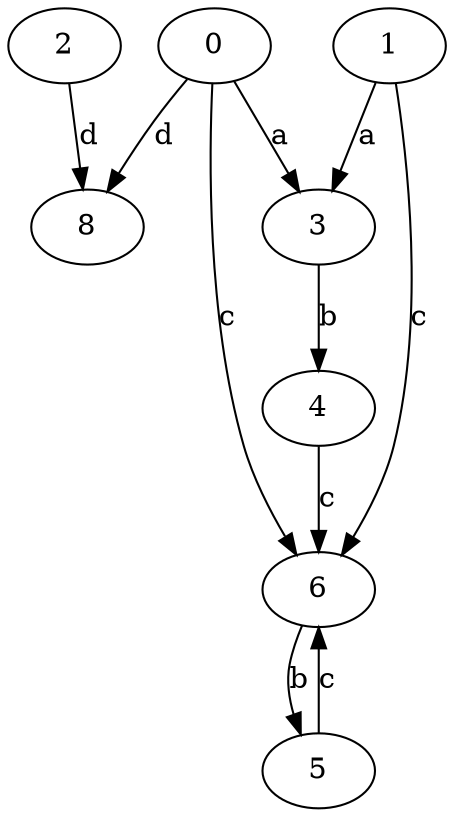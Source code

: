 strict digraph  {
0;
1;
2;
3;
4;
5;
6;
8;
0 -> 3  [label=a];
0 -> 6  [label=c];
0 -> 8  [label=d];
1 -> 3  [label=a];
1 -> 6  [label=c];
2 -> 8  [label=d];
3 -> 4  [label=b];
4 -> 6  [label=c];
5 -> 6  [label=c];
6 -> 5  [label=b];
}
